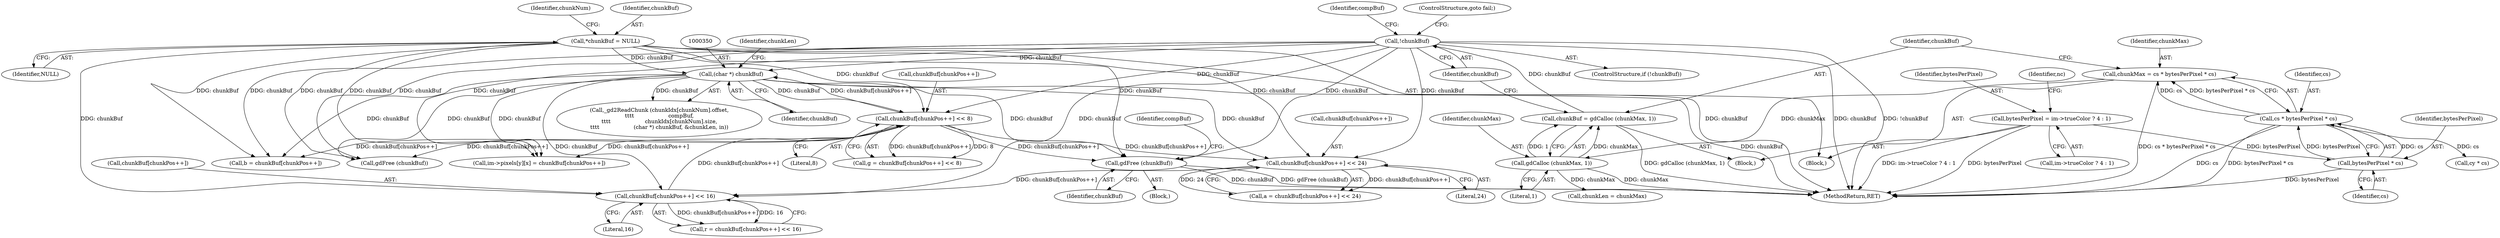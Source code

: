 digraph "0_libgd_fe9ed49dafa993e3af96b6a5a589efeea9bfb36f@pointer" {
"1000561" [label="(Call,gdFree (chunkBuf))"];
"1000349" [label="(Call,(char *) chunkBuf)"];
"1000146" [label="(Call,*chunkBuf = NULL)"];
"1000260" [label="(Call,!chunkBuf)"];
"1000254" [label="(Call,chunkBuf = gdCalloc (chunkMax, 1))"];
"1000256" [label="(Call,gdCalloc (chunkMax, 1))"];
"1000247" [label="(Call,chunkMax = cs * bytesPerPixel * cs)"];
"1000249" [label="(Call,cs * bytesPerPixel * cs)"];
"1000251" [label="(Call,bytesPerPixel * cs)"];
"1000199" [label="(Call,bytesPerPixel = im->trueColor ? 4 : 1)"];
"1000497" [label="(Call,chunkBuf[chunkPos++] << 8)"];
"1000488" [label="(Call,chunkBuf[chunkPos++] << 16)"];
"1000479" [label="(Call,chunkBuf[chunkPos++] << 24)"];
"1000351" [label="(Identifier,chunkBuf)"];
"1000261" [label="(Identifier,chunkBuf)"];
"1000265" [label="(Identifier,compBuf)"];
"1000250" [label="(Identifier,cs)"];
"1000252" [label="(Identifier,bytesPerPixel)"];
"1000258" [label="(Literal,1)"];
"1000151" [label="(Identifier,chunkNum)"];
"1000201" [label="(Call,im->trueColor ? 4 : 1)"];
"1000147" [label="(Identifier,chunkBuf)"];
"1000146" [label="(Call,*chunkBuf = NULL)"];
"1000504" [label="(Call,b = chunkBuf[chunkPos++])"];
"1000253" [label="(Identifier,cs)"];
"1000349" [label="(Call,(char *) chunkBuf)"];
"1000208" [label="(Identifier,nc)"];
"1000353" [label="(Identifier,chunkLen)"];
"1000254" [label="(Call,chunkBuf = gdCalloc (chunkMax, 1))"];
"1000332" [label="(Call,chunkLen = chunkMax)"];
"1000564" [label="(Identifier,compBuf)"];
"1000479" [label="(Call,chunkBuf[chunkPos++] << 24)"];
"1000300" [label="(Call,cy * cs)"];
"1000480" [label="(Call,chunkBuf[chunkPos++])"];
"1000544" [label="(Call,gdFree (chunkBuf))"];
"1000257" [label="(Identifier,chunkMax)"];
"1000255" [label="(Identifier,chunkBuf)"];
"1000575" [label="(MethodReturn,RET)"];
"1000561" [label="(Call,gdFree (chunkBuf))"];
"1000260" [label="(Call,!chunkBuf)"];
"1000497" [label="(Call,chunkBuf[chunkPos++] << 8)"];
"1000560" [label="(Block,)"];
"1000337" [label="(Call,_gd2ReadChunk (chunkIdx[chunkNum].offset,\n\t\t\t\t                    compBuf,\n\t\t\t\t                    chunkIdx[chunkNum].size,\n\t\t\t\t                    (char *) chunkBuf, &chunkLen, in))"];
"1000249" [label="(Call,cs * bytesPerPixel * cs)"];
"1000493" [label="(Literal,16)"];
"1000477" [label="(Call,a = chunkBuf[chunkPos++] << 24)"];
"1000484" [label="(Literal,24)"];
"1000562" [label="(Identifier,chunkBuf)"];
"1000148" [label="(Identifier,NULL)"];
"1000247" [label="(Call,chunkMax = cs * bytesPerPixel * cs)"];
"1000200" [label="(Identifier,bytesPerPixel)"];
"1000498" [label="(Call,chunkBuf[chunkPos++])"];
"1000123" [label="(Block,)"];
"1000263" [label="(ControlStructure,goto fail;)"];
"1000199" [label="(Call,bytesPerPixel = im->trueColor ? 4 : 1)"];
"1000486" [label="(Call,r = chunkBuf[chunkPos++] << 16)"];
"1000256" [label="(Call,gdCalloc (chunkMax, 1))"];
"1000259" [label="(ControlStructure,if (!chunkBuf))"];
"1000527" [label="(Call,im->pixels[y][x] = chunkBuf[chunkPos++])"];
"1000215" [label="(Block,)"];
"1000251" [label="(Call,bytesPerPixel * cs)"];
"1000502" [label="(Literal,8)"];
"1000495" [label="(Call,g = chunkBuf[chunkPos++] << 8)"];
"1000248" [label="(Identifier,chunkMax)"];
"1000489" [label="(Call,chunkBuf[chunkPos++])"];
"1000488" [label="(Call,chunkBuf[chunkPos++] << 16)"];
"1000561" -> "1000560"  [label="AST: "];
"1000561" -> "1000562"  [label="CFG: "];
"1000562" -> "1000561"  [label="AST: "];
"1000564" -> "1000561"  [label="CFG: "];
"1000561" -> "1000575"  [label="DDG: chunkBuf"];
"1000561" -> "1000575"  [label="DDG: gdFree (chunkBuf)"];
"1000349" -> "1000561"  [label="DDG: chunkBuf"];
"1000260" -> "1000561"  [label="DDG: chunkBuf"];
"1000497" -> "1000561"  [label="DDG: chunkBuf[chunkPos++]"];
"1000146" -> "1000561"  [label="DDG: chunkBuf"];
"1000349" -> "1000337"  [label="AST: "];
"1000349" -> "1000351"  [label="CFG: "];
"1000350" -> "1000349"  [label="AST: "];
"1000351" -> "1000349"  [label="AST: "];
"1000353" -> "1000349"  [label="CFG: "];
"1000349" -> "1000575"  [label="DDG: chunkBuf"];
"1000349" -> "1000337"  [label="DDG: chunkBuf"];
"1000146" -> "1000349"  [label="DDG: chunkBuf"];
"1000260" -> "1000349"  [label="DDG: chunkBuf"];
"1000497" -> "1000349"  [label="DDG: chunkBuf[chunkPos++]"];
"1000349" -> "1000479"  [label="DDG: chunkBuf"];
"1000349" -> "1000488"  [label="DDG: chunkBuf"];
"1000349" -> "1000497"  [label="DDG: chunkBuf"];
"1000349" -> "1000504"  [label="DDG: chunkBuf"];
"1000349" -> "1000527"  [label="DDG: chunkBuf"];
"1000349" -> "1000544"  [label="DDG: chunkBuf"];
"1000146" -> "1000123"  [label="AST: "];
"1000146" -> "1000148"  [label="CFG: "];
"1000147" -> "1000146"  [label="AST: "];
"1000148" -> "1000146"  [label="AST: "];
"1000151" -> "1000146"  [label="CFG: "];
"1000146" -> "1000575"  [label="DDG: chunkBuf"];
"1000146" -> "1000479"  [label="DDG: chunkBuf"];
"1000146" -> "1000488"  [label="DDG: chunkBuf"];
"1000146" -> "1000497"  [label="DDG: chunkBuf"];
"1000146" -> "1000504"  [label="DDG: chunkBuf"];
"1000146" -> "1000527"  [label="DDG: chunkBuf"];
"1000146" -> "1000544"  [label="DDG: chunkBuf"];
"1000260" -> "1000259"  [label="AST: "];
"1000260" -> "1000261"  [label="CFG: "];
"1000261" -> "1000260"  [label="AST: "];
"1000263" -> "1000260"  [label="CFG: "];
"1000265" -> "1000260"  [label="CFG: "];
"1000260" -> "1000575"  [label="DDG: !chunkBuf"];
"1000260" -> "1000575"  [label="DDG: chunkBuf"];
"1000254" -> "1000260"  [label="DDG: chunkBuf"];
"1000260" -> "1000479"  [label="DDG: chunkBuf"];
"1000260" -> "1000488"  [label="DDG: chunkBuf"];
"1000260" -> "1000497"  [label="DDG: chunkBuf"];
"1000260" -> "1000504"  [label="DDG: chunkBuf"];
"1000260" -> "1000527"  [label="DDG: chunkBuf"];
"1000260" -> "1000544"  [label="DDG: chunkBuf"];
"1000254" -> "1000215"  [label="AST: "];
"1000254" -> "1000256"  [label="CFG: "];
"1000255" -> "1000254"  [label="AST: "];
"1000256" -> "1000254"  [label="AST: "];
"1000261" -> "1000254"  [label="CFG: "];
"1000254" -> "1000575"  [label="DDG: gdCalloc (chunkMax, 1)"];
"1000256" -> "1000254"  [label="DDG: chunkMax"];
"1000256" -> "1000254"  [label="DDG: 1"];
"1000256" -> "1000258"  [label="CFG: "];
"1000257" -> "1000256"  [label="AST: "];
"1000258" -> "1000256"  [label="AST: "];
"1000256" -> "1000575"  [label="DDG: chunkMax"];
"1000247" -> "1000256"  [label="DDG: chunkMax"];
"1000256" -> "1000332"  [label="DDG: chunkMax"];
"1000247" -> "1000215"  [label="AST: "];
"1000247" -> "1000249"  [label="CFG: "];
"1000248" -> "1000247"  [label="AST: "];
"1000249" -> "1000247"  [label="AST: "];
"1000255" -> "1000247"  [label="CFG: "];
"1000247" -> "1000575"  [label="DDG: cs * bytesPerPixel * cs"];
"1000249" -> "1000247"  [label="DDG: cs"];
"1000249" -> "1000247"  [label="DDG: bytesPerPixel * cs"];
"1000249" -> "1000251"  [label="CFG: "];
"1000250" -> "1000249"  [label="AST: "];
"1000251" -> "1000249"  [label="AST: "];
"1000249" -> "1000575"  [label="DDG: bytesPerPixel * cs"];
"1000249" -> "1000575"  [label="DDG: cs"];
"1000251" -> "1000249"  [label="DDG: cs"];
"1000251" -> "1000249"  [label="DDG: bytesPerPixel"];
"1000249" -> "1000300"  [label="DDG: cs"];
"1000251" -> "1000253"  [label="CFG: "];
"1000252" -> "1000251"  [label="AST: "];
"1000253" -> "1000251"  [label="AST: "];
"1000251" -> "1000575"  [label="DDG: bytesPerPixel"];
"1000199" -> "1000251"  [label="DDG: bytesPerPixel"];
"1000199" -> "1000123"  [label="AST: "];
"1000199" -> "1000201"  [label="CFG: "];
"1000200" -> "1000199"  [label="AST: "];
"1000201" -> "1000199"  [label="AST: "];
"1000208" -> "1000199"  [label="CFG: "];
"1000199" -> "1000575"  [label="DDG: im->trueColor ? 4 : 1"];
"1000199" -> "1000575"  [label="DDG: bytesPerPixel"];
"1000497" -> "1000495"  [label="AST: "];
"1000497" -> "1000502"  [label="CFG: "];
"1000498" -> "1000497"  [label="AST: "];
"1000502" -> "1000497"  [label="AST: "];
"1000495" -> "1000497"  [label="CFG: "];
"1000497" -> "1000479"  [label="DDG: chunkBuf[chunkPos++]"];
"1000497" -> "1000495"  [label="DDG: chunkBuf[chunkPos++]"];
"1000497" -> "1000495"  [label="DDG: 8"];
"1000488" -> "1000497"  [label="DDG: chunkBuf[chunkPos++]"];
"1000497" -> "1000504"  [label="DDG: chunkBuf[chunkPos++]"];
"1000497" -> "1000527"  [label="DDG: chunkBuf[chunkPos++]"];
"1000497" -> "1000544"  [label="DDG: chunkBuf[chunkPos++]"];
"1000488" -> "1000486"  [label="AST: "];
"1000488" -> "1000493"  [label="CFG: "];
"1000489" -> "1000488"  [label="AST: "];
"1000493" -> "1000488"  [label="AST: "];
"1000486" -> "1000488"  [label="CFG: "];
"1000488" -> "1000486"  [label="DDG: chunkBuf[chunkPos++]"];
"1000488" -> "1000486"  [label="DDG: 16"];
"1000479" -> "1000488"  [label="DDG: chunkBuf[chunkPos++]"];
"1000479" -> "1000477"  [label="AST: "];
"1000479" -> "1000484"  [label="CFG: "];
"1000480" -> "1000479"  [label="AST: "];
"1000484" -> "1000479"  [label="AST: "];
"1000477" -> "1000479"  [label="CFG: "];
"1000479" -> "1000477"  [label="DDG: chunkBuf[chunkPos++]"];
"1000479" -> "1000477"  [label="DDG: 24"];
}
